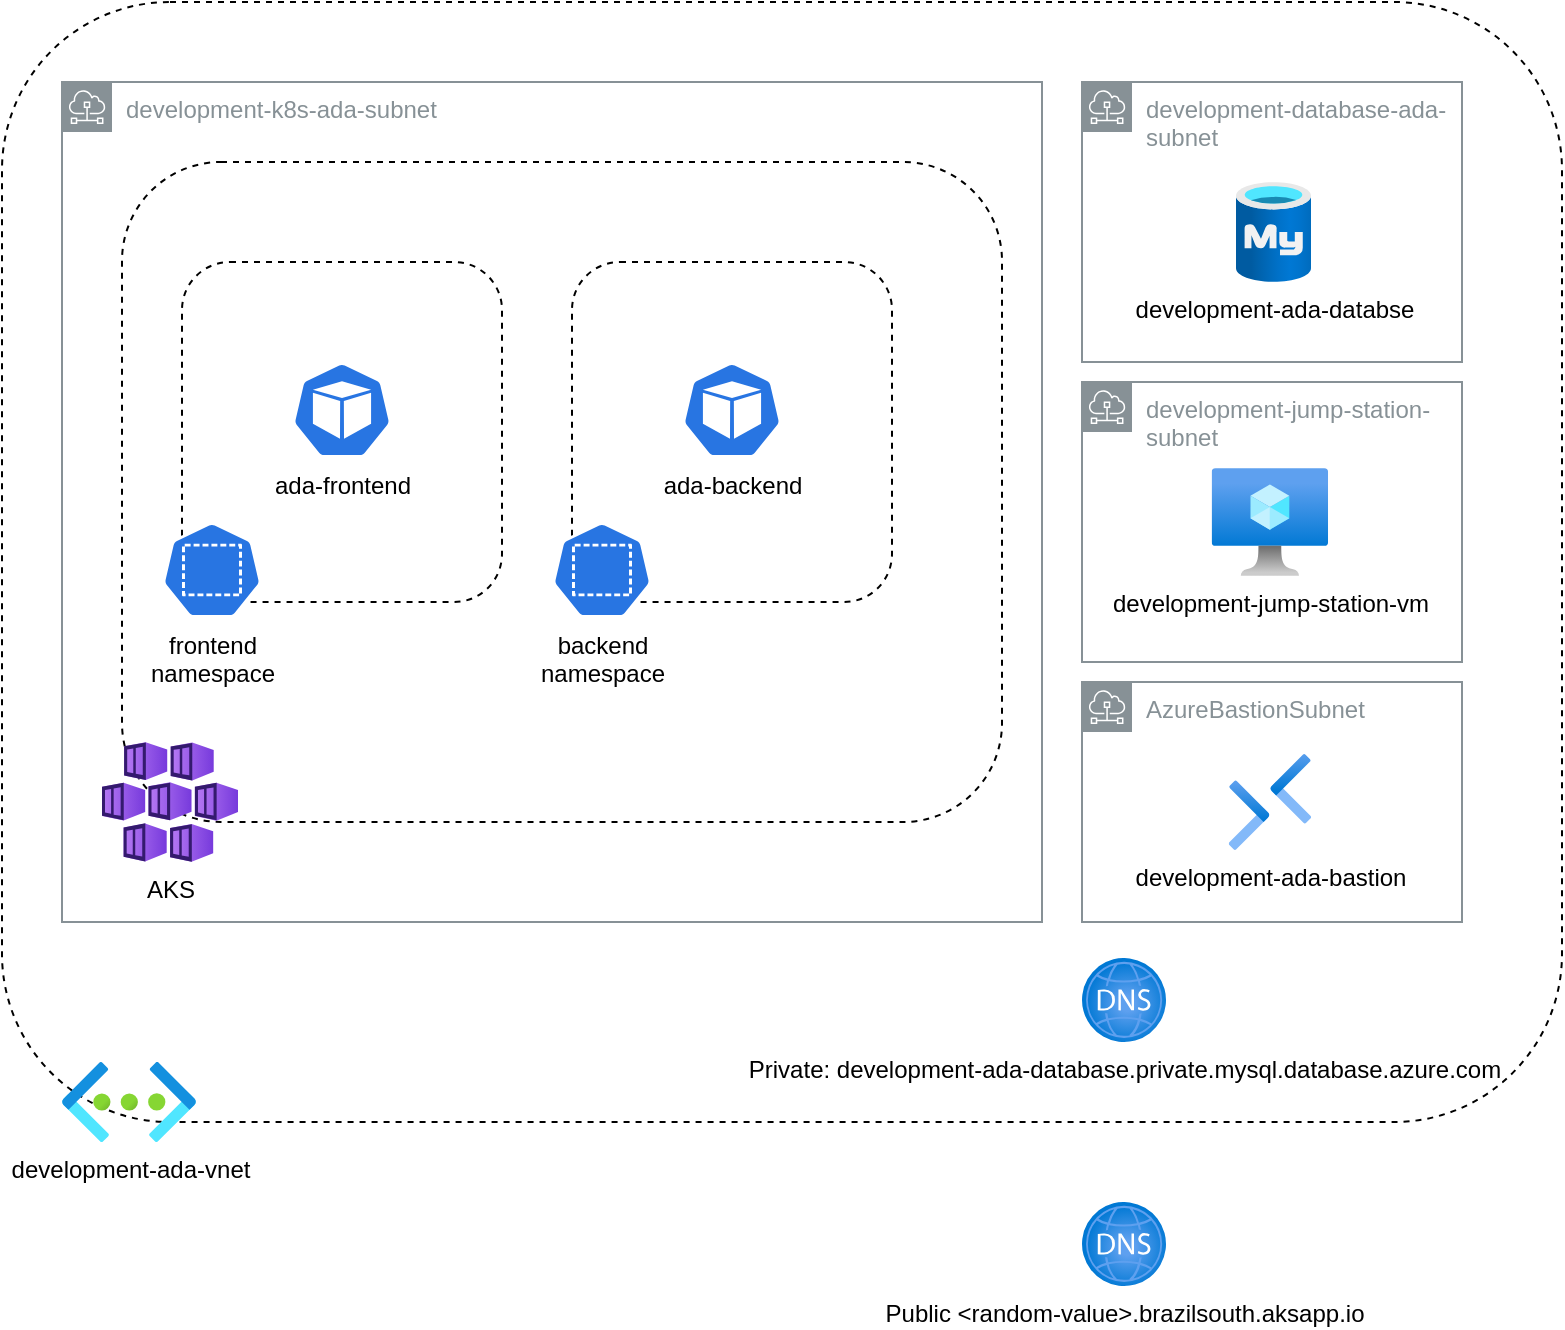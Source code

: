 <mxfile version="20.8.16" type="device"><diagram name="Page-1" id="Sw6UfJumsUdcNJf_G-lM"><mxGraphModel dx="1360" dy="795" grid="1" gridSize="10" guides="1" tooltips="1" connect="1" arrows="1" fold="1" page="1" pageScale="1" pageWidth="850" pageHeight="1100" math="0" shadow="0"><root><mxCell id="0"/><mxCell id="1" parent="0"/><mxCell id="ASRa9yBZ_iZQgGbAdpnj-12" value="" style="rounded=1;whiteSpace=wrap;html=1;dashed=1;" parent="1" vertex="1"><mxGeometry x="30" y="30" width="780" height="560" as="geometry"/></mxCell><mxCell id="ASRa9yBZ_iZQgGbAdpnj-21" value="development-ada-vnet" style="aspect=fixed;html=1;points=[];align=center;image;fontSize=12;image=img/lib/azure2/networking/Virtual_Networks.svg;dashed=1;" parent="1" vertex="1"><mxGeometry x="60" y="560" width="67" height="40" as="geometry"/></mxCell><mxCell id="ASRa9yBZ_iZQgGbAdpnj-37" value="development-k8s-ada-subnet" style="sketch=0;outlineConnect=0;gradientColor=none;html=1;whiteSpace=wrap;fontSize=12;fontStyle=0;shape=mxgraph.aws4.group;grIcon=mxgraph.aws4.group_subnet;strokeColor=#879196;fillColor=none;verticalAlign=top;align=left;spacingLeft=30;fontColor=#879196;dashed=0;" parent="1" vertex="1"><mxGeometry x="60" y="70" width="490" height="420" as="geometry"/></mxCell><mxCell id="ASRa9yBZ_iZQgGbAdpnj-39" value="" style="rounded=1;whiteSpace=wrap;html=1;dashed=1;" parent="1" vertex="1"><mxGeometry x="90" y="110" width="440" height="330" as="geometry"/></mxCell><mxCell id="ASRa9yBZ_iZQgGbAdpnj-40" value="&lt;div&gt;AKS&lt;/div&gt;" style="aspect=fixed;html=1;points=[];align=center;image;fontSize=12;image=img/lib/azure2/containers/Kubernetes_Services.svg;dashed=1;" parent="1" vertex="1"><mxGeometry x="80" y="400" width="68" height="60" as="geometry"/></mxCell><mxCell id="ASRa9yBZ_iZQgGbAdpnj-41" value="" style="rounded=1;whiteSpace=wrap;html=1;dashed=1;" parent="1" vertex="1"><mxGeometry x="120" y="160" width="160" height="170" as="geometry"/></mxCell><mxCell id="ASRa9yBZ_iZQgGbAdpnj-42" value="&lt;div&gt;frontend &lt;br&gt;&lt;/div&gt;&lt;div&gt;namespace&lt;br&gt;&lt;/div&gt;" style="sketch=0;html=1;dashed=0;whitespace=wrap;fillColor=#2875E2;strokeColor=#ffffff;points=[[0.005,0.63,0],[0.1,0.2,0],[0.9,0.2,0],[0.5,0,0],[0.995,0.63,0],[0.72,0.99,0],[0.5,1,0],[0.28,0.99,0]];verticalLabelPosition=bottom;align=center;verticalAlign=top;shape=mxgraph.kubernetes.icon;prIcon=ns" parent="1" vertex="1"><mxGeometry x="110" y="290" width="50" height="48" as="geometry"/></mxCell><mxCell id="ASRa9yBZ_iZQgGbAdpnj-43" value="ada-frontend" style="sketch=0;html=1;dashed=0;whitespace=wrap;fillColor=#2875E2;strokeColor=#ffffff;points=[[0.005,0.63,0],[0.1,0.2,0],[0.9,0.2,0],[0.5,0,0],[0.995,0.63,0],[0.72,0.99,0],[0.5,1,0],[0.28,0.99,0]];verticalLabelPosition=bottom;align=center;verticalAlign=top;shape=mxgraph.kubernetes.icon;prIcon=pod" parent="1" vertex="1"><mxGeometry x="175" y="210" width="50" height="48" as="geometry"/></mxCell><mxCell id="ASRa9yBZ_iZQgGbAdpnj-44" value="" style="rounded=1;whiteSpace=wrap;html=1;dashed=1;" parent="1" vertex="1"><mxGeometry x="315" y="160" width="160" height="170" as="geometry"/></mxCell><mxCell id="ASRa9yBZ_iZQgGbAdpnj-45" value="&lt;div&gt;backend&lt;br&gt;&lt;/div&gt;&lt;div&gt;namespace&lt;br&gt;&lt;/div&gt;" style="sketch=0;html=1;dashed=0;whitespace=wrap;fillColor=#2875E2;strokeColor=#ffffff;points=[[0.005,0.63,0],[0.1,0.2,0],[0.9,0.2,0],[0.5,0,0],[0.995,0.63,0],[0.72,0.99,0],[0.5,1,0],[0.28,0.99,0]];verticalLabelPosition=bottom;align=center;verticalAlign=top;shape=mxgraph.kubernetes.icon;prIcon=ns" parent="1" vertex="1"><mxGeometry x="305" y="290" width="50" height="48" as="geometry"/></mxCell><mxCell id="ASRa9yBZ_iZQgGbAdpnj-46" value="ada-backend" style="sketch=0;html=1;dashed=0;whitespace=wrap;fillColor=#2875E2;strokeColor=#ffffff;points=[[0.005,0.63,0],[0.1,0.2,0],[0.9,0.2,0],[0.5,0,0],[0.995,0.63,0],[0.72,0.99,0],[0.5,1,0],[0.28,0.99,0]];verticalLabelPosition=bottom;align=center;verticalAlign=top;shape=mxgraph.kubernetes.icon;prIcon=pod" parent="1" vertex="1"><mxGeometry x="370" y="210" width="50" height="48" as="geometry"/></mxCell><mxCell id="ASRa9yBZ_iZQgGbAdpnj-47" value="development-database-ada-subnet" style="sketch=0;outlineConnect=0;gradientColor=none;html=1;whiteSpace=wrap;fontSize=12;fontStyle=0;shape=mxgraph.aws4.group;grIcon=mxgraph.aws4.group_subnet;strokeColor=#879196;fillColor=none;verticalAlign=top;align=left;spacingLeft=30;fontColor=#879196;dashed=0;" parent="1" vertex="1"><mxGeometry x="570" y="70" width="190" height="140" as="geometry"/></mxCell><mxCell id="ASRa9yBZ_iZQgGbAdpnj-48" value="development-ada-databse" style="aspect=fixed;html=1;points=[];align=center;image;fontSize=12;image=img/lib/azure2/databases/Azure_Database_MySQL_Server.svg;dashed=1;" parent="1" vertex="1"><mxGeometry x="647" y="120" width="37.5" height="50" as="geometry"/></mxCell><mxCell id="ASRa9yBZ_iZQgGbAdpnj-49" value="Private: development-ada-database.private.mysql.database.azure.com" style="aspect=fixed;html=1;points=[];align=center;image;fontSize=12;image=img/lib/azure2/networking/DNS_Zones.svg;dashed=1;" parent="1" vertex="1"><mxGeometry x="570" y="508" width="42" height="42" as="geometry"/></mxCell><mxCell id="ASRa9yBZ_iZQgGbAdpnj-50" value="development-jump-station-subnet" style="sketch=0;outlineConnect=0;gradientColor=none;html=1;whiteSpace=wrap;fontSize=12;fontStyle=0;shape=mxgraph.aws4.group;grIcon=mxgraph.aws4.group_subnet;strokeColor=#879196;fillColor=none;verticalAlign=top;align=left;spacingLeft=30;fontColor=#879196;dashed=0;" parent="1" vertex="1"><mxGeometry x="570" y="220" width="190" height="140" as="geometry"/></mxCell><mxCell id="ASRa9yBZ_iZQgGbAdpnj-53" value="development-jump-station-vm" style="aspect=fixed;html=1;points=[];align=center;image;fontSize=12;image=img/lib/azure2/compute/Virtual_Machine.svg;dashed=1;" parent="1" vertex="1"><mxGeometry x="634.83" y="263" width="58.22" height="54" as="geometry"/></mxCell><mxCell id="ASRa9yBZ_iZQgGbAdpnj-54" value="AzureBastionSubnet" style="sketch=0;outlineConnect=0;gradientColor=none;html=1;whiteSpace=wrap;fontSize=12;fontStyle=0;shape=mxgraph.aws4.group;grIcon=mxgraph.aws4.group_subnet;strokeColor=#879196;fillColor=none;verticalAlign=top;align=left;spacingLeft=30;fontColor=#879196;dashed=0;" parent="1" vertex="1"><mxGeometry x="570" y="370" width="190" height="120" as="geometry"/></mxCell><mxCell id="ASRa9yBZ_iZQgGbAdpnj-55" value="development-ada-bastion" style="aspect=fixed;html=1;points=[];align=center;image;fontSize=12;image=img/lib/azure2/networking/Bastions.svg;dashed=1;" parent="1" vertex="1"><mxGeometry x="643.38" y="405.89" width="41.12" height="48.21" as="geometry"/></mxCell><mxCell id="VvK86l99-IvXKEplhIu2-1" value="Public &amp;lt;random-value&amp;gt;.brazilsouth.aksapp.io" style="aspect=fixed;html=1;points=[];align=center;image;fontSize=12;image=img/lib/azure2/networking/DNS_Zones.svg;dashed=1;" vertex="1" parent="1"><mxGeometry x="570" y="630" width="42" height="42" as="geometry"/></mxCell></root></mxGraphModel></diagram></mxfile>